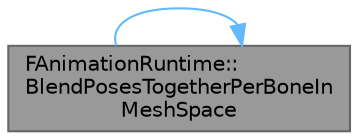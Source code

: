 digraph "FAnimationRuntime::BlendPosesTogetherPerBoneInMeshSpace"
{
 // INTERACTIVE_SVG=YES
 // LATEX_PDF_SIZE
  bgcolor="transparent";
  edge [fontname=Helvetica,fontsize=10,labelfontname=Helvetica,labelfontsize=10];
  node [fontname=Helvetica,fontsize=10,shape=box,height=0.2,width=0.4];
  rankdir="LR";
  Node1 [id="Node000001",label="FAnimationRuntime::\lBlendPosesTogetherPerBoneIn\lMeshSpace",height=0.2,width=0.4,color="gray40", fillcolor="grey60", style="filled", fontcolor="black",tooltip="Blends together a set of local space (not mesh space) poses, each with a given weight."];
  Node1 -> Node1 [id="edge1_Node000001_Node000001",color="steelblue1",style="solid",tooltip=" "];
}
